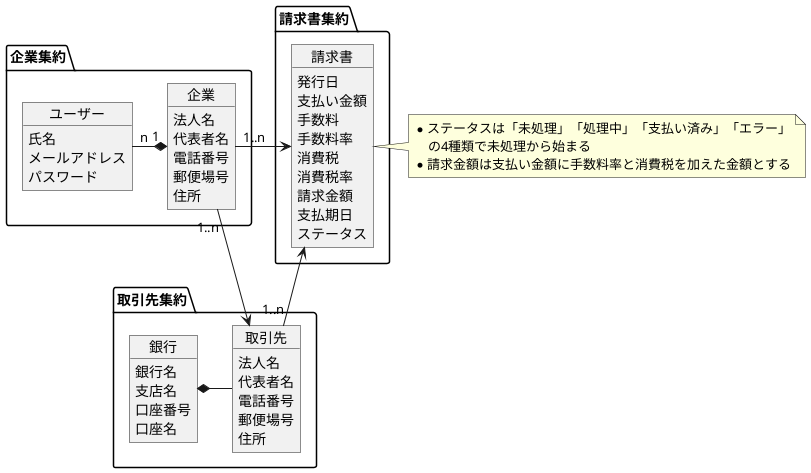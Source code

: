 @startuml domain
package 企業集約 {
    object 企業 {
        法人名
        代表者名
        電話番号
        郵便場号
        住所
    }
    object ユーザー {
        氏名
        メールアドレス
        パスワード
    }
}

ユーザー "n" -right-* "1" 企業

package 取引先集約 {
    object 取引先 {
        法人名
        代表者名
        電話番号
        郵便場号
        住所
    }
    object 銀行 {
        銀行名
        支店名
        口座番号
        口座名
    }
}

package 請求書集約 {
    object 請求書 {
        発行日
        支払い金額
        手数料
        手数料率    
        消費税
        消費税率
        請求金額
        支払期日
        ステータス
    }
}

企業 "1..n" -down-> 取引先
取引先 -left-* 銀行

企業 "1..n" -left->  請求書
取引先 "1..n" -right-> 請求書

note right of 請求書 {
    * ステータスは「未処理」「処理中」「支払い済み」「エラー」
    　の4種類で未処理から始まる
    * 請求金額は支払い金額に手数料率と消費税を加えた金額とする
}

@enduml
